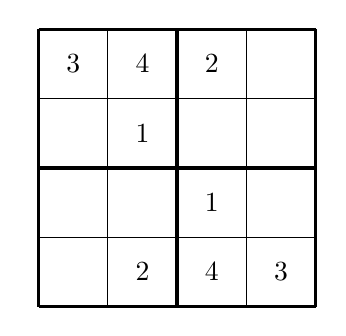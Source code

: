 % Sudoku
% Author: Roberto Bonvallet
\makeatletter
\ifx\c@row\undefined\newcounter{row}\fi
\ifx\c@col\undefined\newcounter{col}\fi
\makeatother
% \newcounter{row}
% \newcounter{col}
\newcommand\setrow[4]{
  \setcounter{col}{1}
  \foreach \n in {#1, #2, #3, #4} {
    \edef\x{\value{col} - 0.5}
    \edef\y{4.5 - \value{row}}
    \node[anchor=center] at (\x, \y) {\n};
    \stepcounter{col}
  }
  \stepcounter{row}
}
\begin{tikzpicture}[scale=1.1]

  \begin{scope}[scale=0.8]
    \draw (0, 0) grid (4, 4);
    \draw[very thick, scale=2] (0, 0) grid (2, 2);

    \setcounter{row}{1}
    \setrow {3}{4} {2}{ }
    \setrow { }{1} { }{ }

    \setrow { }{ } {1}{ }
    \setrow { }{2} {4}{3}
%    \node[anchor=center] at (2, -0.5) {Grille de sudoku $4\times 4$};
  \end{scope}


\end{tikzpicture}